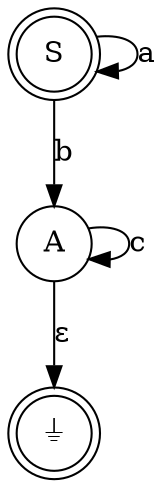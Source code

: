 digraph NFA {
    node [shape = doublecircle]; S ⏚;
    node [shape = circle];
    A -> ⏚ [ label = "ε" ];
    A -> A [ label = "c" ];
    S -> S [ label = "a" ];
    S -> A [ label = "b" ];
}